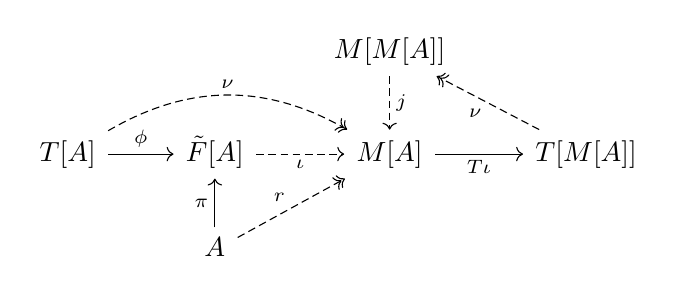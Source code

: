 \begin{tikzcd}
                                                                         &                                                       & {M[M[A]]} \arrow[d, "j", dashed] &                                                \\
{T[A]} \arrow[rr, "\nu", two heads, dashed, bend left] \arrow[r, "\phi"] & {\tilde{F}[A]} \arrow[r, "\iota"', dashed]            & {M[A]} \arrow[r, "T\iota"']      & {T[M[A]]} \arrow[lu, "\nu", two heads, dashed] \\
                                                                         & A \arrow[u, "\pi"] \arrow[ru, "r", two heads, dashed] &                                  &                                               
\end{tikzcd}
